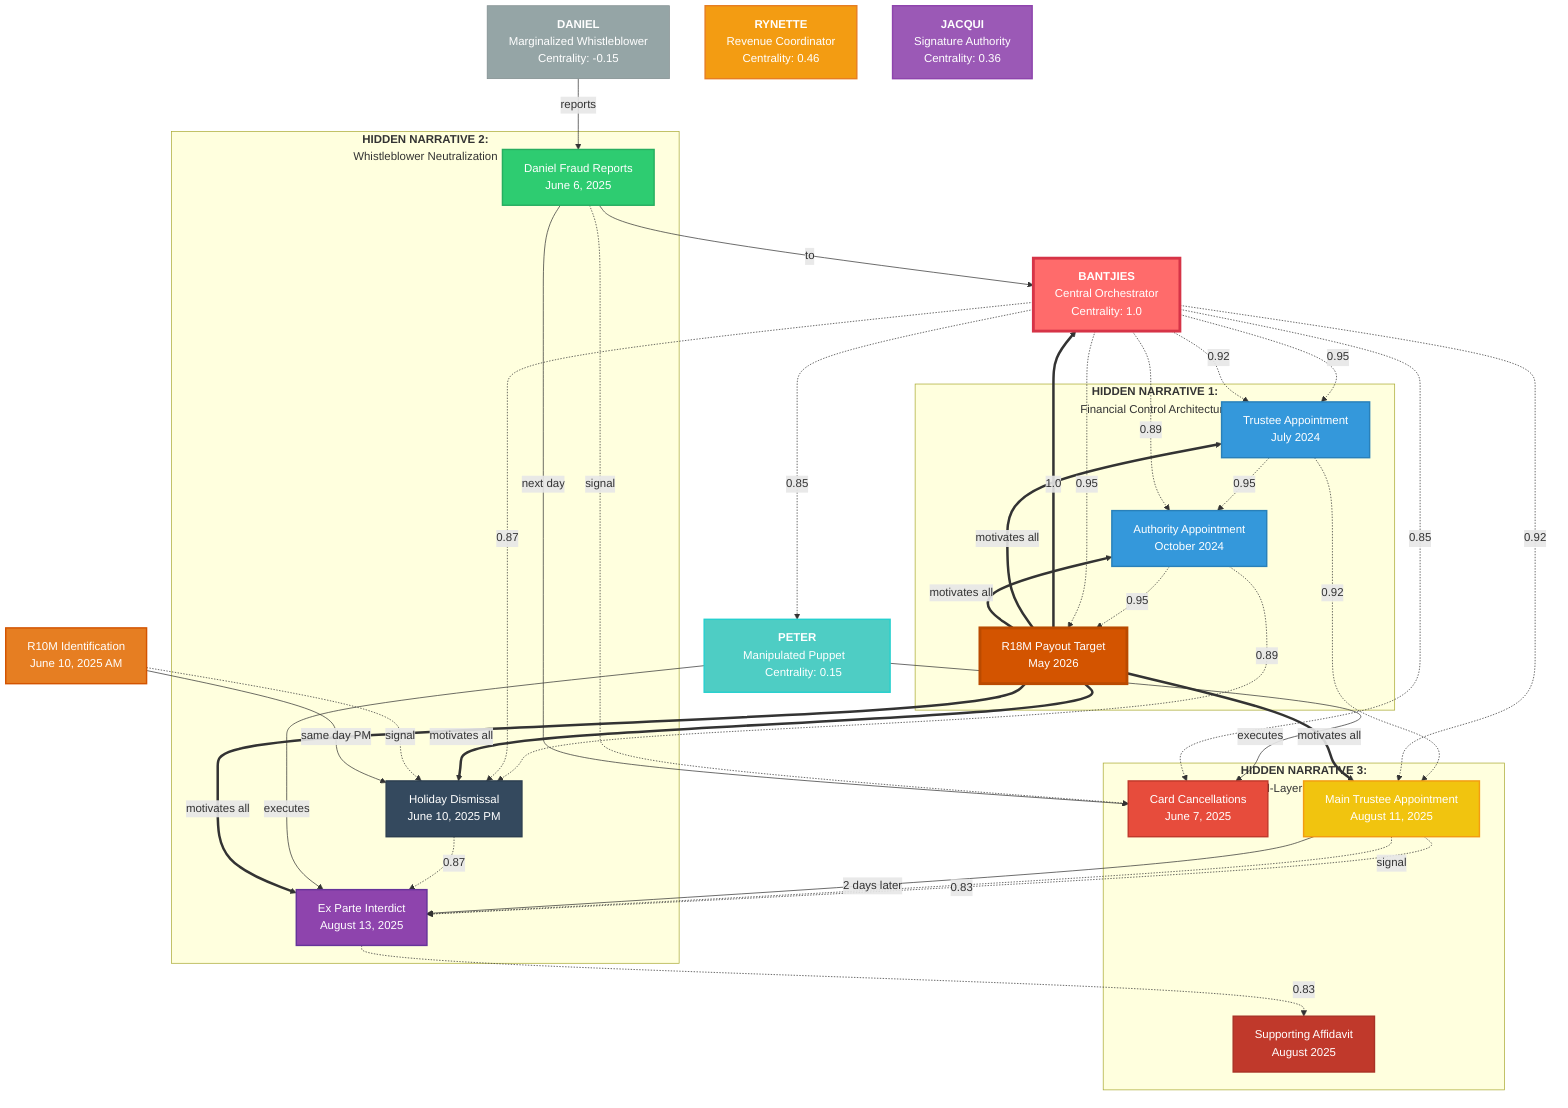 graph TB
    %% AGENTS WITH CENTRALITY SCORES
    BANTJIES["`**BANTJIES** 
    Central Orchestrator
    Centrality: 1.0`"]:::orchestrator
    
    PETER["`**PETER**
    Manipulated Puppet  
    Centrality: 0.15`"]:::puppet
    
    DANIEL["`**DANIEL**
    Marginalized Whistleblower
    Centrality: -0.15`"]:::marginalized
    
    RYNETTE["`**RYNETTE**
    Revenue Coordinator
    Centrality: 0.46`"]:::coordinator
    
    JACQUI["`**JACQUI**
    Signature Authority
    Centrality: 0.36`"]:::authority
    
    %% KEY EVENTS
    TRUSTEE[Trustee Appointment<br/>July 2024]:::positioning
    AUTHORITY[Authority Appointment<br/>October 2024]:::positioning
    REPORTS[Daniel Fraud Reports<br/>June 6, 2025]:::whistleblowing
    CARDS[Card Cancellations<br/>June 7, 2025]:::crisis
    R10M[R10M Identification<br/>June 10, 2025 AM]:::threat
    HOLIDAY[Holiday Dismissal<br/>June 10, 2025 PM]:::abandonment  
    MAIN[Main Trustee Appointment<br/>August 11, 2025]:::bypassing
    INTERDICT[Ex Parte Interdict<br/>August 13, 2025]:::weaponization
    AFFIDAVIT[Supporting Affidavit<br/>August 2025]:::perjury
    R18M[R18M Payout Target<br/>May 2026]:::extraction
    
    %% HYPERGRAPH EDGES WITH ATTENTION WEIGHTS
    
    %% Edge 1: Financial Information Control (0.95)
    BANTJIES -.->|0.95| TRUSTEE
    TRUSTEE -.->|0.95| AUTHORITY  
    AUTHORITY -.->|0.95| R18M
    BANTJIES -.->|0.95| R18M
    
    %% Edge 2: Trust Governance Manipulation (0.92)  
    BANTJIES -.->|0.92| TRUSTEE
    TRUSTEE -.->|0.92| MAIN
    BANTJIES -.->|0.92| MAIN
    
    %% Edge 3: Oversight Authority Abuse (0.89)
    BANTJIES -.->|0.89| AUTHORITY
    AUTHORITY -.->|0.89| HOLIDAY
    
    %% Edge 4: Whistleblower Neutralization (0.87)
    DANIEL -->|reports| REPORTS
    REPORTS -->|to| BANTJIES  
    BANTJIES -.->|0.87| HOLIDAY
    HOLIDAY -.->|0.87| INTERDICT
    
    %% Edge 5: Puppet Orchestration (0.85)
    BANTJIES -.->|0.85| PETER
    PETER -->|executes| CARDS
    PETER -->|executes| INTERDICT
    BANTJIES -.->|0.85| CARDS
    
    %% Edge 6: Timeline Coordination (0.83)
    MAIN -.->|0.83| INTERDICT
    INTERDICT -.->|0.83| AFFIDAVIT
    
    %% Edge 7: Payout Motivation (1.0) - Universal Driver
    R18M ==>|1.0| BANTJIES
    R18M ==>|motivates all| TRUSTEE
    R18M ==>|motivates all| AUTHORITY
    R18M ==>|motivates all| HOLIDAY
    R18M ==>|motivates all| MAIN
    R18M ==>|motivates all| INTERDICT
    
    %% COORDINATION SIGNALS
    REPORTS -.->|signal| CARDS
    R10M -.->|signal| HOLIDAY
    MAIN -.->|signal| INTERDICT
    
    %% CAUSAL CHAINS  
    REPORTS -->|next day| CARDS
    R10M -->|same day PM| HOLIDAY
    MAIN -->|2 days later| INTERDICT
    
    %% PARALLEL NARRATIVE INDICATORS
    subgraph NARRATIVE1 ["`**HIDDEN NARRATIVE 1:**
    Financial Control Architecture`"]
        TRUSTEE
        AUTHORITY  
        R18M
    end
    
    subgraph NARRATIVE2 ["`**HIDDEN NARRATIVE 2:**
    Whistleblower Neutralization`"]
        REPORTS
        HOLIDAY
        INTERDICT
    end
    
    subgraph NARRATIVE3 ["`**HIDDEN NARRATIVE 3:** 
    Dual-Layer Operations`"]
        CARDS
        MAIN
        AFFIDAVIT
    end
    
    %% STYLING
    classDef orchestrator fill:#ff6b6b,stroke:#d63447,stroke-width:4px,color:#fff
    classDef puppet fill:#4ecdc4,stroke:#26d0ce,stroke-width:2px,color:#fff  
    classDef marginalized fill:#95a5a6,stroke:#7f8c8d,stroke-width:1px,color:#fff
    classDef coordinator fill:#f39c12,stroke:#e67e22,stroke-width:2px,color:#fff
    classDef authority fill:#9b59b6,stroke:#8e44ad,stroke-width:2px,color:#fff
    
    classDef positioning fill:#3498db,stroke:#2980b9,stroke-width:2px,color:#fff
    classDef whistleblowing fill:#2ecc71,stroke:#27ae60,stroke-width:2px,color:#fff  
    classDef crisis fill:#e74c3c,stroke:#c0392b,stroke-width:2px,color:#fff
    classDef threat fill:#e67e22,stroke:#d35400,stroke-width:2px,color:#fff
    classDef abandonment fill:#34495e,stroke:#2c3e50,stroke-width:2px,color:#fff
    classDef bypassing fill:#f1c40f,stroke:#f39c12,stroke-width:2px,color:#fff  
    classDef weaponization fill:#8e44ad,stroke:#663399,stroke-width:2px,color:#fff
    classDef perjury fill:#c0392b,stroke:#a93226,stroke-width:2px,color:#fff
    classDef extraction fill:#d35400,stroke:#ba4a00,stroke-width:4px,color:#fff